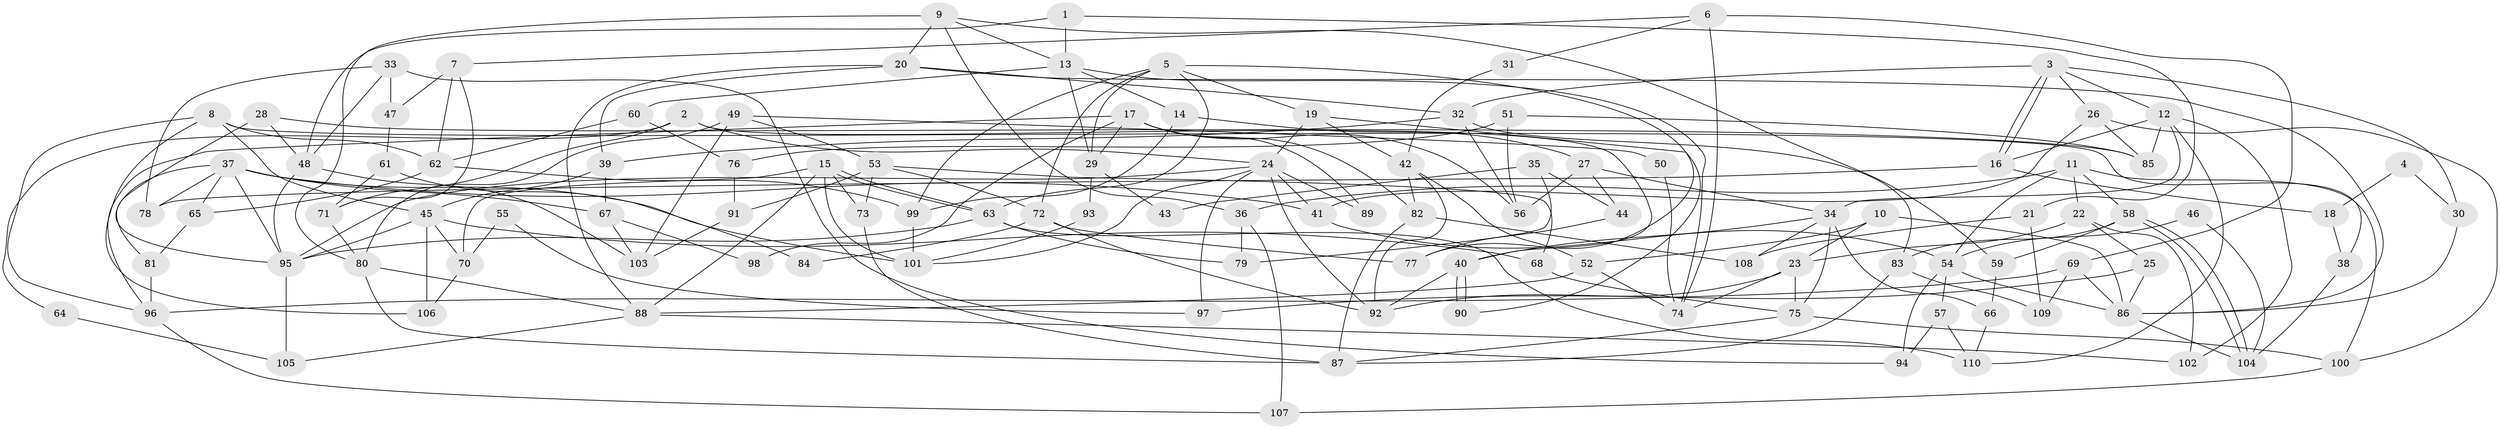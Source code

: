 // coarse degree distribution, {6: 0.15492957746478872, 4: 0.19718309859154928, 7: 0.08450704225352113, 2: 0.1267605633802817, 8: 0.09859154929577464, 5: 0.08450704225352113, 3: 0.19718309859154928, 9: 0.028169014084507043, 11: 0.028169014084507043}
// Generated by graph-tools (version 1.1) at 2025/52/02/27/25 19:52:04]
// undirected, 110 vertices, 220 edges
graph export_dot {
graph [start="1"]
  node [color=gray90,style=filled];
  1;
  2;
  3;
  4;
  5;
  6;
  7;
  8;
  9;
  10;
  11;
  12;
  13;
  14;
  15;
  16;
  17;
  18;
  19;
  20;
  21;
  22;
  23;
  24;
  25;
  26;
  27;
  28;
  29;
  30;
  31;
  32;
  33;
  34;
  35;
  36;
  37;
  38;
  39;
  40;
  41;
  42;
  43;
  44;
  45;
  46;
  47;
  48;
  49;
  50;
  51;
  52;
  53;
  54;
  55;
  56;
  57;
  58;
  59;
  60;
  61;
  62;
  63;
  64;
  65;
  66;
  67;
  68;
  69;
  70;
  71;
  72;
  73;
  74;
  75;
  76;
  77;
  78;
  79;
  80;
  81;
  82;
  83;
  84;
  85;
  86;
  87;
  88;
  89;
  90;
  91;
  92;
  93;
  94;
  95;
  96;
  97;
  98;
  99;
  100;
  101;
  102;
  103;
  104;
  105;
  106;
  107;
  108;
  109;
  110;
  1 -- 13;
  1 -- 21;
  1 -- 48;
  2 -- 40;
  2 -- 24;
  2 -- 64;
  2 -- 71;
  3 -- 16;
  3 -- 16;
  3 -- 26;
  3 -- 12;
  3 -- 30;
  3 -- 32;
  4 -- 18;
  4 -- 30;
  5 -- 63;
  5 -- 72;
  5 -- 19;
  5 -- 29;
  5 -- 77;
  5 -- 99;
  6 -- 74;
  6 -- 69;
  6 -- 7;
  6 -- 31;
  7 -- 62;
  7 -- 47;
  7 -- 71;
  8 -- 106;
  8 -- 45;
  8 -- 38;
  8 -- 62;
  8 -- 96;
  9 -- 80;
  9 -- 20;
  9 -- 13;
  9 -- 36;
  9 -- 59;
  10 -- 52;
  10 -- 23;
  10 -- 86;
  11 -- 58;
  11 -- 22;
  11 -- 36;
  11 -- 54;
  11 -- 100;
  12 -- 34;
  12 -- 16;
  12 -- 85;
  12 -- 102;
  12 -- 110;
  13 -- 29;
  13 -- 14;
  13 -- 60;
  13 -- 74;
  14 -- 99;
  14 -- 27;
  15 -- 63;
  15 -- 63;
  15 -- 88;
  15 -- 70;
  15 -- 73;
  15 -- 101;
  16 -- 18;
  16 -- 78;
  17 -- 82;
  17 -- 96;
  17 -- 29;
  17 -- 56;
  17 -- 89;
  17 -- 98;
  18 -- 38;
  19 -- 24;
  19 -- 42;
  19 -- 90;
  20 -- 32;
  20 -- 86;
  20 -- 39;
  20 -- 88;
  21 -- 109;
  21 -- 108;
  22 -- 23;
  22 -- 102;
  22 -- 25;
  23 -- 74;
  23 -- 75;
  23 -- 92;
  24 -- 101;
  24 -- 95;
  24 -- 41;
  24 -- 89;
  24 -- 92;
  24 -- 97;
  25 -- 86;
  25 -- 97;
  26 -- 100;
  26 -- 85;
  26 -- 41;
  27 -- 56;
  27 -- 34;
  27 -- 44;
  28 -- 48;
  28 -- 95;
  28 -- 85;
  29 -- 43;
  29 -- 93;
  30 -- 86;
  31 -- 42;
  32 -- 39;
  32 -- 56;
  32 -- 83;
  33 -- 78;
  33 -- 48;
  33 -- 47;
  33 -- 94;
  34 -- 40;
  34 -- 66;
  34 -- 75;
  34 -- 108;
  35 -- 44;
  35 -- 79;
  35 -- 43;
  36 -- 79;
  36 -- 107;
  37 -- 101;
  37 -- 41;
  37 -- 65;
  37 -- 67;
  37 -- 78;
  37 -- 81;
  37 -- 95;
  38 -- 104;
  39 -- 45;
  39 -- 67;
  40 -- 92;
  40 -- 90;
  40 -- 90;
  41 -- 54;
  42 -- 92;
  42 -- 52;
  42 -- 82;
  44 -- 77;
  45 -- 95;
  45 -- 68;
  45 -- 70;
  45 -- 106;
  46 -- 104;
  46 -- 54;
  47 -- 61;
  48 -- 95;
  48 -- 103;
  49 -- 80;
  49 -- 103;
  49 -- 50;
  49 -- 53;
  50 -- 74;
  51 -- 56;
  51 -- 85;
  51 -- 76;
  52 -- 88;
  52 -- 74;
  53 -- 73;
  53 -- 68;
  53 -- 72;
  53 -- 91;
  54 -- 57;
  54 -- 86;
  54 -- 94;
  55 -- 97;
  55 -- 70;
  57 -- 94;
  57 -- 110;
  58 -- 59;
  58 -- 104;
  58 -- 104;
  58 -- 83;
  59 -- 66;
  60 -- 76;
  60 -- 62;
  61 -- 71;
  61 -- 84;
  62 -- 65;
  62 -- 99;
  63 -- 110;
  63 -- 79;
  63 -- 95;
  64 -- 105;
  65 -- 81;
  66 -- 110;
  67 -- 98;
  67 -- 103;
  68 -- 75;
  69 -- 96;
  69 -- 86;
  69 -- 109;
  70 -- 106;
  71 -- 80;
  72 -- 92;
  72 -- 77;
  72 -- 84;
  73 -- 87;
  75 -- 100;
  75 -- 87;
  76 -- 91;
  80 -- 87;
  80 -- 88;
  81 -- 96;
  82 -- 87;
  82 -- 108;
  83 -- 87;
  83 -- 109;
  86 -- 104;
  88 -- 102;
  88 -- 105;
  91 -- 103;
  93 -- 101;
  95 -- 105;
  96 -- 107;
  99 -- 101;
  100 -- 107;
}
